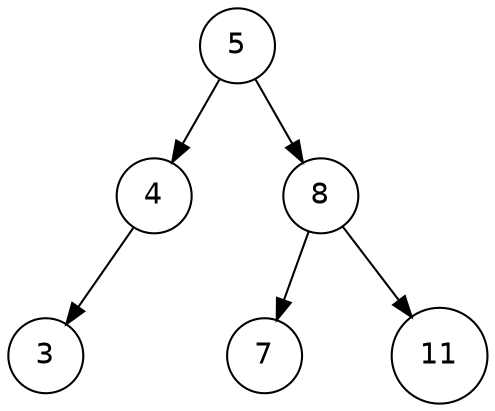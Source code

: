 digraph G {
	graph [fontname = "Helvetica"];
	node [fontname = "Helvetica",shape=circle];
	edge [fontname = "Helvetica"];

	5 -> 4;
	null1 [label="", width=0.1, style=invis];
	5 -> null1 [style=invis];
	5 -> 8;
	{rank=same 4 -> null1 -> 8 [style=invis]};
	
	4 -> 3;
	null2 [label="", width=0.1, style=invis];
	4 -> null2 [style=invis];
	null3 [label="", width=0.1, style=invis];
	4 -> null3 [style=invis];
	{rank=same 3 -> null2 -> null3 [style=invis]};
	
	8 -> 7;
	null6 [label="", width=0.1, style=invis];
	8 -> null6 [style=invis];
	8 -> 11;
	{rank=same 7 -> null6 -> 11 [style=invis]};
}
